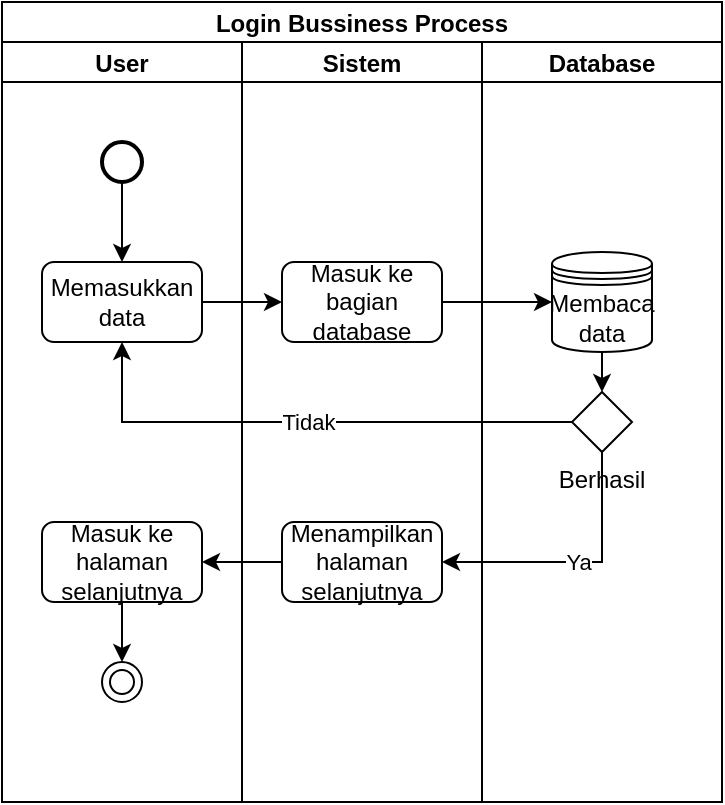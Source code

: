 <mxfile version="15.6.2" type="device"><diagram id="kyXFUIb3L0GLCaOsxoLF" name="Page-1"><mxGraphModel dx="782" dy="468" grid="1" gridSize="10" guides="1" tooltips="1" connect="1" arrows="1" fold="1" page="1" pageScale="1" pageWidth="827" pageHeight="1169" math="0" shadow="0"><root><mxCell id="0"/><mxCell id="1" parent="0"/><mxCell id="Rxu-z_5kIIWCB5zgjrul-1" value="Login Bussiness Process" style="swimlane;childLayout=stackLayout;resizeParent=1;resizeParentMax=0;startSize=20;" vertex="1" parent="1"><mxGeometry x="220" width="360" height="400" as="geometry"/></mxCell><mxCell id="Rxu-z_5kIIWCB5zgjrul-2" value="User" style="swimlane;startSize=20;" vertex="1" parent="Rxu-z_5kIIWCB5zgjrul-1"><mxGeometry y="20" width="120" height="380" as="geometry"/></mxCell><mxCell id="Rxu-z_5kIIWCB5zgjrul-14" style="edgeStyle=orthogonalEdgeStyle;rounded=0;orthogonalLoop=1;jettySize=auto;html=1;exitX=0.5;exitY=1;exitDx=0;exitDy=0;exitPerimeter=0;entryX=0.5;entryY=0;entryDx=0;entryDy=0;" edge="1" parent="Rxu-z_5kIIWCB5zgjrul-2" source="Rxu-z_5kIIWCB5zgjrul-9" target="Rxu-z_5kIIWCB5zgjrul-10"><mxGeometry relative="1" as="geometry"/></mxCell><mxCell id="Rxu-z_5kIIWCB5zgjrul-9" value="" style="strokeWidth=2;html=1;shape=mxgraph.flowchart.start_2;whiteSpace=wrap;" vertex="1" parent="Rxu-z_5kIIWCB5zgjrul-2"><mxGeometry x="50" y="50" width="20" height="20" as="geometry"/></mxCell><mxCell id="Rxu-z_5kIIWCB5zgjrul-10" value="Memasukkan data" style="rounded=1;whiteSpace=wrap;html=1;" vertex="1" parent="Rxu-z_5kIIWCB5zgjrul-2"><mxGeometry x="20" y="110" width="80" height="40" as="geometry"/></mxCell><mxCell id="Rxu-z_5kIIWCB5zgjrul-26" style="edgeStyle=orthogonalEdgeStyle;rounded=0;orthogonalLoop=1;jettySize=auto;html=1;entryX=0.5;entryY=0;entryDx=0;entryDy=0;" edge="1" parent="Rxu-z_5kIIWCB5zgjrul-2" source="Rxu-z_5kIIWCB5zgjrul-23" target="Rxu-z_5kIIWCB5zgjrul-25"><mxGeometry relative="1" as="geometry"/></mxCell><mxCell id="Rxu-z_5kIIWCB5zgjrul-23" value="Masuk ke halaman selanjutnya" style="rounded=1;whiteSpace=wrap;html=1;" vertex="1" parent="Rxu-z_5kIIWCB5zgjrul-2"><mxGeometry x="20" y="240" width="80" height="40" as="geometry"/></mxCell><mxCell id="Rxu-z_5kIIWCB5zgjrul-25" value="" style="ellipse;shape=doubleEllipse;html=1;dashed=0;whitespace=wrap;aspect=fixed;" vertex="1" parent="Rxu-z_5kIIWCB5zgjrul-2"><mxGeometry x="50" y="310" width="20" height="20" as="geometry"/></mxCell><mxCell id="Rxu-z_5kIIWCB5zgjrul-3" value="Sistem" style="swimlane;startSize=20;" vertex="1" parent="Rxu-z_5kIIWCB5zgjrul-1"><mxGeometry x="120" y="20" width="120" height="380" as="geometry"/></mxCell><mxCell id="Rxu-z_5kIIWCB5zgjrul-11" value="Masuk ke bagian database" style="rounded=1;whiteSpace=wrap;html=1;" vertex="1" parent="Rxu-z_5kIIWCB5zgjrul-3"><mxGeometry x="20" y="110" width="80" height="40" as="geometry"/></mxCell><mxCell id="Rxu-z_5kIIWCB5zgjrul-19" value="Menampilkan halaman selanjutnya" style="rounded=1;whiteSpace=wrap;html=1;" vertex="1" parent="Rxu-z_5kIIWCB5zgjrul-3"><mxGeometry x="20" y="240" width="80" height="40" as="geometry"/></mxCell><mxCell id="Rxu-z_5kIIWCB5zgjrul-4" value="Database" style="swimlane;startSize=20;" vertex="1" parent="Rxu-z_5kIIWCB5zgjrul-1"><mxGeometry x="240" y="20" width="120" height="380" as="geometry"/></mxCell><mxCell id="Rxu-z_5kIIWCB5zgjrul-20" style="edgeStyle=orthogonalEdgeStyle;rounded=0;orthogonalLoop=1;jettySize=auto;html=1;exitX=0.5;exitY=1;exitDx=0;exitDy=0;entryX=0.5;entryY=0;entryDx=0;entryDy=0;" edge="1" parent="Rxu-z_5kIIWCB5zgjrul-4" source="Rxu-z_5kIIWCB5zgjrul-12" target="Rxu-z_5kIIWCB5zgjrul-13"><mxGeometry relative="1" as="geometry"/></mxCell><mxCell id="Rxu-z_5kIIWCB5zgjrul-12" value="Membaca data" style="shape=datastore;whiteSpace=wrap;html=1;" vertex="1" parent="Rxu-z_5kIIWCB5zgjrul-4"><mxGeometry x="35" y="105" width="50" height="50" as="geometry"/></mxCell><mxCell id="Rxu-z_5kIIWCB5zgjrul-13" value="&lt;br&gt;&lt;br&gt;&lt;br&gt;&lt;br&gt;Berhasil" style="rhombus;whiteSpace=wrap;html=1;" vertex="1" parent="Rxu-z_5kIIWCB5zgjrul-4"><mxGeometry x="45" y="175" width="30" height="30" as="geometry"/></mxCell><mxCell id="Rxu-z_5kIIWCB5zgjrul-15" style="edgeStyle=orthogonalEdgeStyle;rounded=0;orthogonalLoop=1;jettySize=auto;html=1;exitX=1;exitY=0.5;exitDx=0;exitDy=0;entryX=0;entryY=0.5;entryDx=0;entryDy=0;" edge="1" parent="Rxu-z_5kIIWCB5zgjrul-1" source="Rxu-z_5kIIWCB5zgjrul-10" target="Rxu-z_5kIIWCB5zgjrul-11"><mxGeometry relative="1" as="geometry"/></mxCell><mxCell id="Rxu-z_5kIIWCB5zgjrul-18" value="Tidak" style="edgeStyle=orthogonalEdgeStyle;rounded=0;orthogonalLoop=1;jettySize=auto;html=1;exitX=0;exitY=0.5;exitDx=0;exitDy=0;entryX=0.5;entryY=1;entryDx=0;entryDy=0;" edge="1" parent="Rxu-z_5kIIWCB5zgjrul-1" source="Rxu-z_5kIIWCB5zgjrul-13" target="Rxu-z_5kIIWCB5zgjrul-10"><mxGeometry relative="1" as="geometry"/></mxCell><mxCell id="Rxu-z_5kIIWCB5zgjrul-21" value="Ya" style="edgeStyle=orthogonalEdgeStyle;rounded=0;orthogonalLoop=1;jettySize=auto;html=1;exitX=0.5;exitY=1;exitDx=0;exitDy=0;entryX=1;entryY=0.5;entryDx=0;entryDy=0;" edge="1" parent="Rxu-z_5kIIWCB5zgjrul-1" source="Rxu-z_5kIIWCB5zgjrul-13" target="Rxu-z_5kIIWCB5zgjrul-19"><mxGeometry relative="1" as="geometry"/></mxCell><mxCell id="Rxu-z_5kIIWCB5zgjrul-22" style="edgeStyle=orthogonalEdgeStyle;rounded=0;orthogonalLoop=1;jettySize=auto;html=1;exitX=1;exitY=0.5;exitDx=0;exitDy=0;entryX=0;entryY=0.5;entryDx=0;entryDy=0;" edge="1" parent="Rxu-z_5kIIWCB5zgjrul-1" source="Rxu-z_5kIIWCB5zgjrul-11" target="Rxu-z_5kIIWCB5zgjrul-12"><mxGeometry relative="1" as="geometry"/></mxCell><mxCell id="Rxu-z_5kIIWCB5zgjrul-24" style="edgeStyle=orthogonalEdgeStyle;rounded=0;orthogonalLoop=1;jettySize=auto;html=1;exitX=0;exitY=0.5;exitDx=0;exitDy=0;entryX=1;entryY=0.5;entryDx=0;entryDy=0;" edge="1" parent="Rxu-z_5kIIWCB5zgjrul-1" source="Rxu-z_5kIIWCB5zgjrul-19" target="Rxu-z_5kIIWCB5zgjrul-23"><mxGeometry relative="1" as="geometry"/></mxCell></root></mxGraphModel></diagram></mxfile>